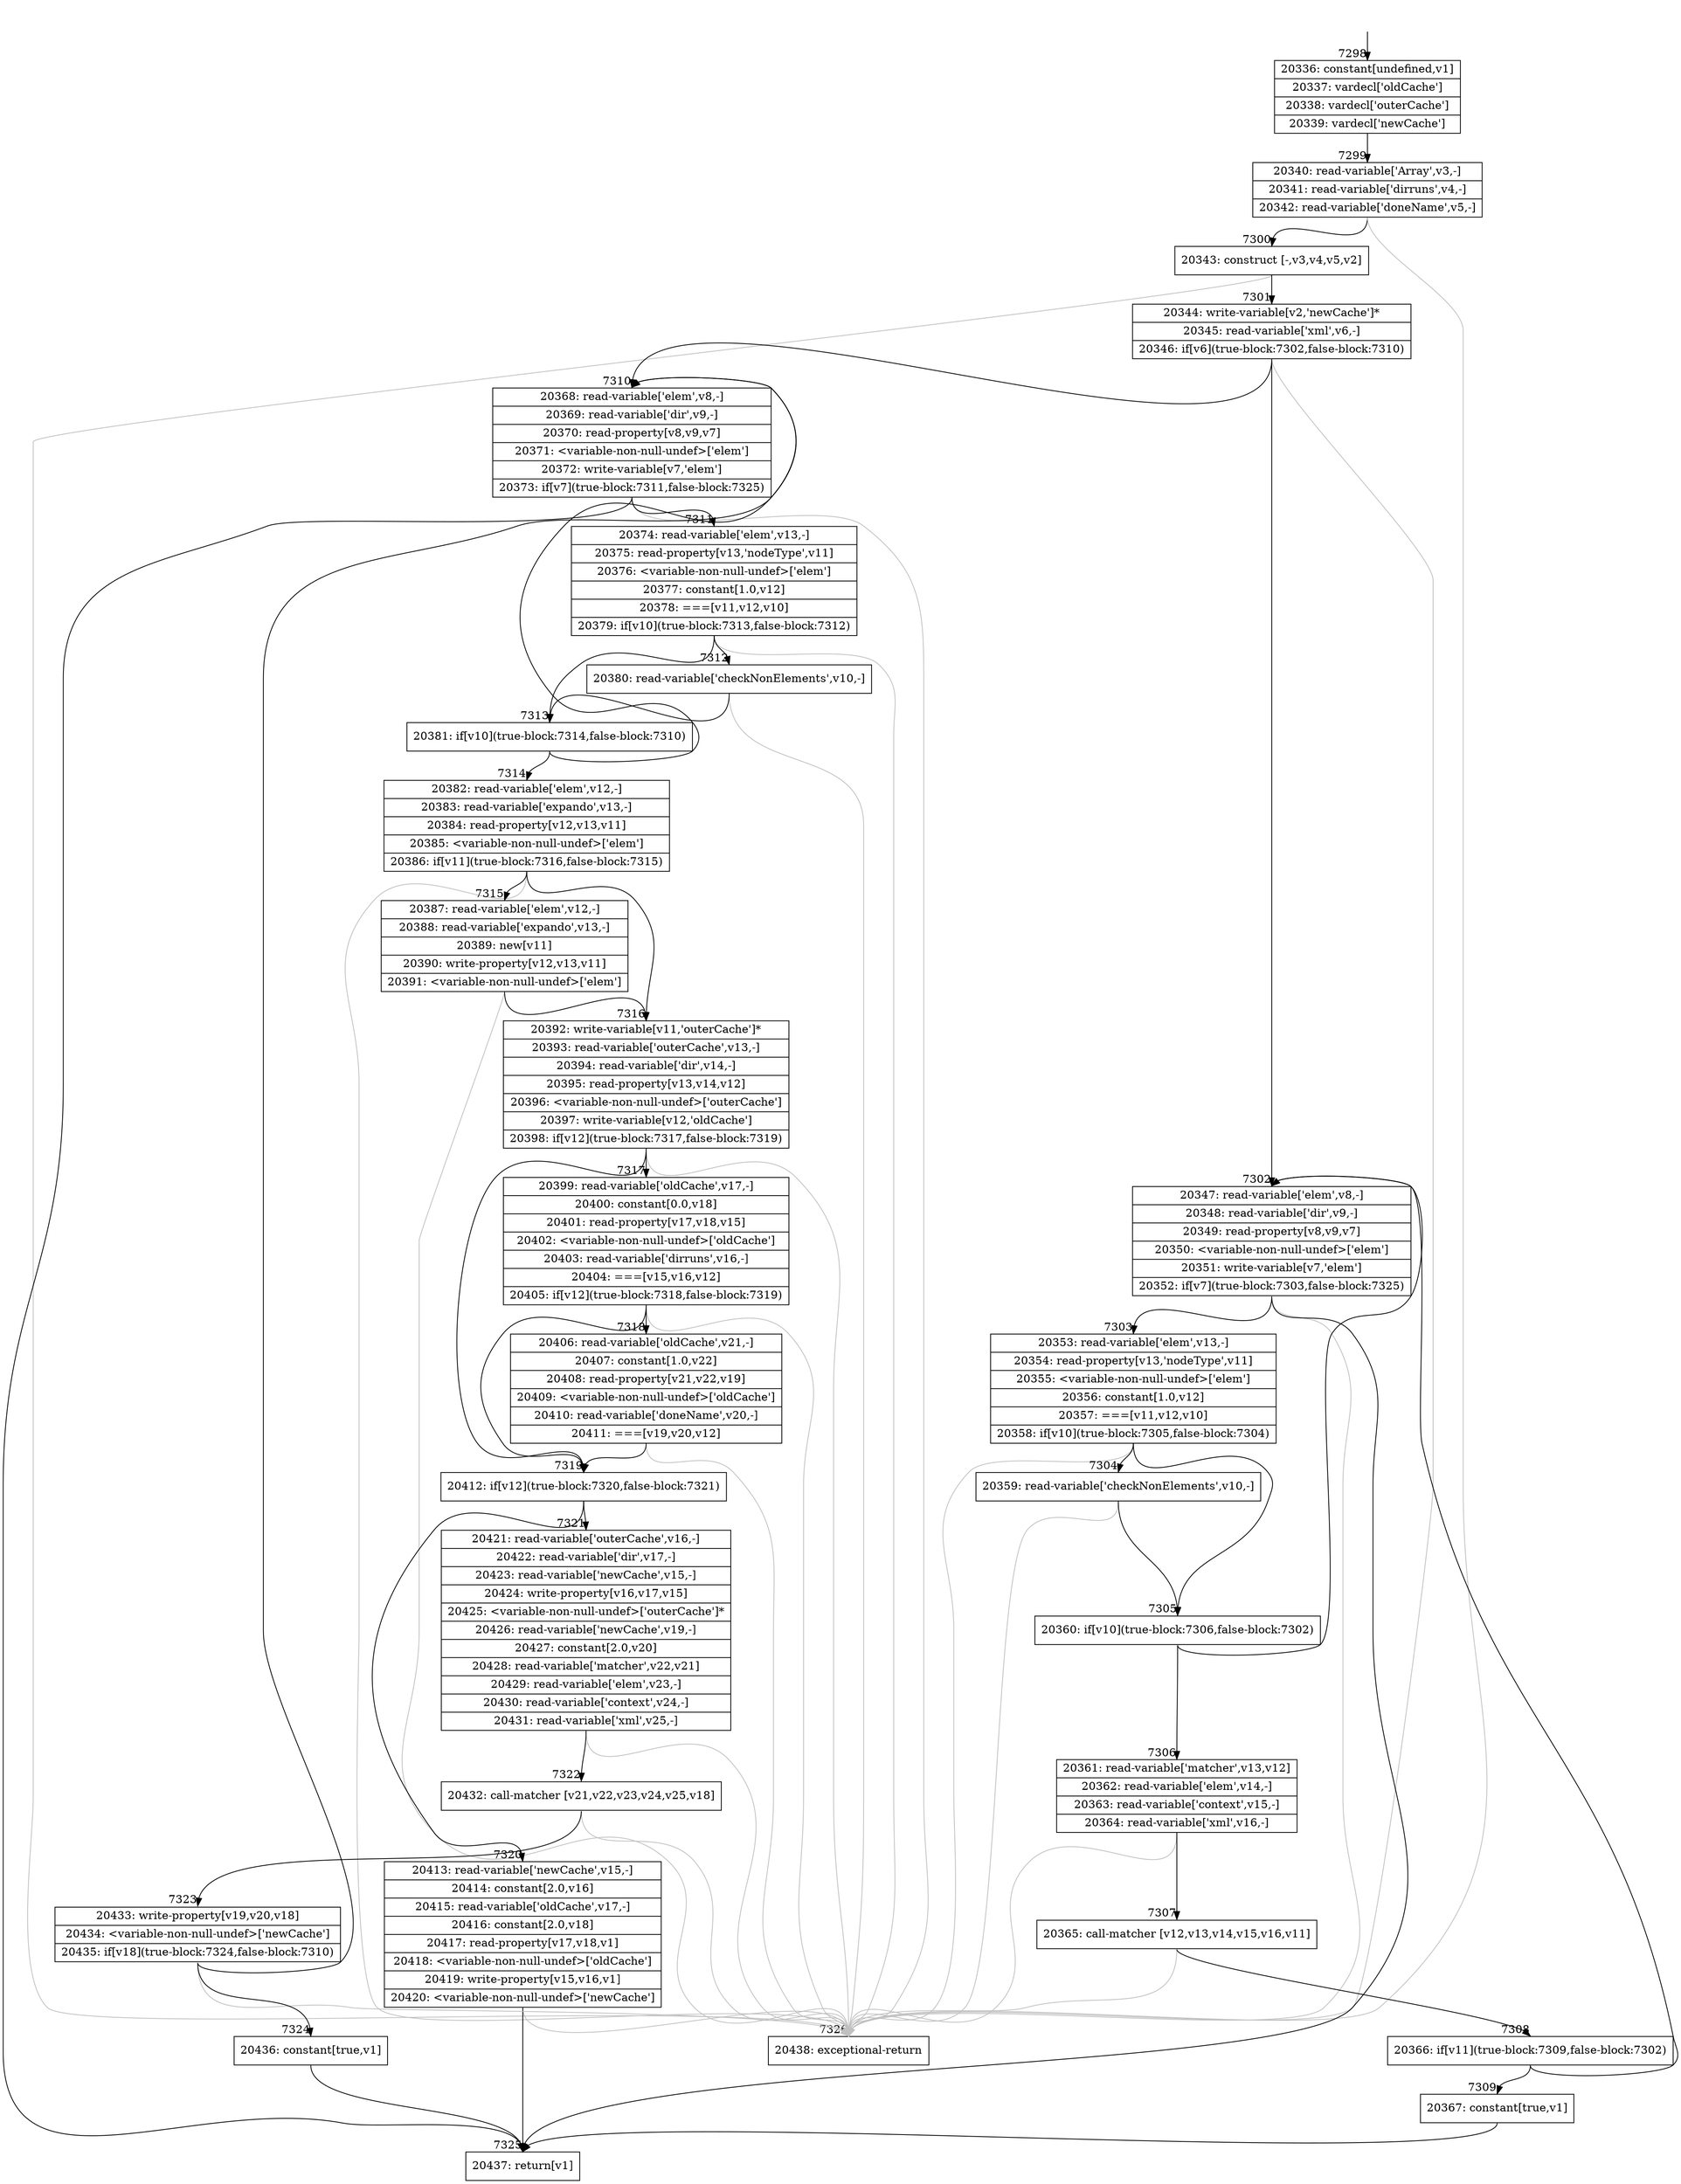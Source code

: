 digraph {
rankdir="TD"
BB_entry565[shape=none,label=""];
BB_entry565 -> BB7298 [tailport=s, headport=n, headlabel="    7298"]
BB7298 [shape=record label="{20336: constant[undefined,v1]|20337: vardecl['oldCache']|20338: vardecl['outerCache']|20339: vardecl['newCache']}" ] 
BB7298 -> BB7299 [tailport=s, headport=n, headlabel="      7299"]
BB7299 [shape=record label="{20340: read-variable['Array',v3,-]|20341: read-variable['dirruns',v4,-]|20342: read-variable['doneName',v5,-]}" ] 
BB7299 -> BB7300 [tailport=s, headport=n, headlabel="      7300"]
BB7299 -> BB7326 [tailport=s, headport=n, color=gray, headlabel="      7326"]
BB7300 [shape=record label="{20343: construct [-,v3,v4,v5,v2]}" ] 
BB7300 -> BB7301 [tailport=s, headport=n, headlabel="      7301"]
BB7300 -> BB7326 [tailport=s, headport=n, color=gray]
BB7301 [shape=record label="{20344: write-variable[v2,'newCache']*|20345: read-variable['xml',v6,-]|20346: if[v6](true-block:7302,false-block:7310)}" ] 
BB7301 -> BB7302 [tailport=s, headport=n, headlabel="      7302"]
BB7301 -> BB7310 [tailport=s, headport=n, headlabel="      7310"]
BB7301 -> BB7326 [tailport=s, headport=n, color=gray]
BB7302 [shape=record label="{20347: read-variable['elem',v8,-]|20348: read-variable['dir',v9,-]|20349: read-property[v8,v9,v7]|20350: \<variable-non-null-undef\>['elem']|20351: write-variable[v7,'elem']|20352: if[v7](true-block:7303,false-block:7325)}" ] 
BB7302 -> BB7303 [tailport=s, headport=n, headlabel="      7303"]
BB7302 -> BB7325 [tailport=s, headport=n, headlabel="      7325"]
BB7302 -> BB7326 [tailport=s, headport=n, color=gray]
BB7303 [shape=record label="{20353: read-variable['elem',v13,-]|20354: read-property[v13,'nodeType',v11]|20355: \<variable-non-null-undef\>['elem']|20356: constant[1.0,v12]|20357: ===[v11,v12,v10]|20358: if[v10](true-block:7305,false-block:7304)}" ] 
BB7303 -> BB7305 [tailport=s, headport=n, headlabel="      7305"]
BB7303 -> BB7304 [tailport=s, headport=n, headlabel="      7304"]
BB7303 -> BB7326 [tailport=s, headport=n, color=gray]
BB7304 [shape=record label="{20359: read-variable['checkNonElements',v10,-]}" ] 
BB7304 -> BB7305 [tailport=s, headport=n]
BB7304 -> BB7326 [tailport=s, headport=n, color=gray]
BB7305 [shape=record label="{20360: if[v10](true-block:7306,false-block:7302)}" ] 
BB7305 -> BB7306 [tailport=s, headport=n, headlabel="      7306"]
BB7305 -> BB7302 [tailport=s, headport=n]
BB7306 [shape=record label="{20361: read-variable['matcher',v13,v12]|20362: read-variable['elem',v14,-]|20363: read-variable['context',v15,-]|20364: read-variable['xml',v16,-]}" ] 
BB7306 -> BB7307 [tailport=s, headport=n, headlabel="      7307"]
BB7306 -> BB7326 [tailport=s, headport=n, color=gray]
BB7307 [shape=record label="{20365: call-matcher [v12,v13,v14,v15,v16,v11]}" ] 
BB7307 -> BB7308 [tailport=s, headport=n, headlabel="      7308"]
BB7307 -> BB7326 [tailport=s, headport=n, color=gray]
BB7308 [shape=record label="{20366: if[v11](true-block:7309,false-block:7302)}" ] 
BB7308 -> BB7309 [tailport=s, headport=n, headlabel="      7309"]
BB7308 -> BB7302 [tailport=s, headport=n]
BB7309 [shape=record label="{20367: constant[true,v1]}" ] 
BB7309 -> BB7325 [tailport=s, headport=n]
BB7310 [shape=record label="{20368: read-variable['elem',v8,-]|20369: read-variable['dir',v9,-]|20370: read-property[v8,v9,v7]|20371: \<variable-non-null-undef\>['elem']|20372: write-variable[v7,'elem']|20373: if[v7](true-block:7311,false-block:7325)}" ] 
BB7310 -> BB7311 [tailport=s, headport=n, headlabel="      7311"]
BB7310 -> BB7325 [tailport=s, headport=n]
BB7310 -> BB7326 [tailport=s, headport=n, color=gray]
BB7311 [shape=record label="{20374: read-variable['elem',v13,-]|20375: read-property[v13,'nodeType',v11]|20376: \<variable-non-null-undef\>['elem']|20377: constant[1.0,v12]|20378: ===[v11,v12,v10]|20379: if[v10](true-block:7313,false-block:7312)}" ] 
BB7311 -> BB7313 [tailport=s, headport=n, headlabel="      7313"]
BB7311 -> BB7312 [tailport=s, headport=n, headlabel="      7312"]
BB7311 -> BB7326 [tailport=s, headport=n, color=gray]
BB7312 [shape=record label="{20380: read-variable['checkNonElements',v10,-]}" ] 
BB7312 -> BB7313 [tailport=s, headport=n]
BB7312 -> BB7326 [tailport=s, headport=n, color=gray]
BB7313 [shape=record label="{20381: if[v10](true-block:7314,false-block:7310)}" ] 
BB7313 -> BB7314 [tailport=s, headport=n, headlabel="      7314"]
BB7313 -> BB7310 [tailport=s, headport=n]
BB7314 [shape=record label="{20382: read-variable['elem',v12,-]|20383: read-variable['expando',v13,-]|20384: read-property[v12,v13,v11]|20385: \<variable-non-null-undef\>['elem']|20386: if[v11](true-block:7316,false-block:7315)}" ] 
BB7314 -> BB7316 [tailport=s, headport=n, headlabel="      7316"]
BB7314 -> BB7315 [tailport=s, headport=n, headlabel="      7315"]
BB7314 -> BB7326 [tailport=s, headport=n, color=gray]
BB7315 [shape=record label="{20387: read-variable['elem',v12,-]|20388: read-variable['expando',v13,-]|20389: new[v11]|20390: write-property[v12,v13,v11]|20391: \<variable-non-null-undef\>['elem']}" ] 
BB7315 -> BB7316 [tailport=s, headport=n]
BB7315 -> BB7326 [tailport=s, headport=n, color=gray]
BB7316 [shape=record label="{20392: write-variable[v11,'outerCache']*|20393: read-variable['outerCache',v13,-]|20394: read-variable['dir',v14,-]|20395: read-property[v13,v14,v12]|20396: \<variable-non-null-undef\>['outerCache']|20397: write-variable[v12,'oldCache']|20398: if[v12](true-block:7317,false-block:7319)}" ] 
BB7316 -> BB7319 [tailport=s, headport=n, headlabel="      7319"]
BB7316 -> BB7317 [tailport=s, headport=n, headlabel="      7317"]
BB7316 -> BB7326 [tailport=s, headport=n, color=gray]
BB7317 [shape=record label="{20399: read-variable['oldCache',v17,-]|20400: constant[0.0,v18]|20401: read-property[v17,v18,v15]|20402: \<variable-non-null-undef\>['oldCache']|20403: read-variable['dirruns',v16,-]|20404: ===[v15,v16,v12]|20405: if[v12](true-block:7318,false-block:7319)}" ] 
BB7317 -> BB7319 [tailport=s, headport=n]
BB7317 -> BB7318 [tailport=s, headport=n, headlabel="      7318"]
BB7317 -> BB7326 [tailport=s, headport=n, color=gray]
BB7318 [shape=record label="{20406: read-variable['oldCache',v21,-]|20407: constant[1.0,v22]|20408: read-property[v21,v22,v19]|20409: \<variable-non-null-undef\>['oldCache']|20410: read-variable['doneName',v20,-]|20411: ===[v19,v20,v12]}" ] 
BB7318 -> BB7319 [tailport=s, headport=n]
BB7318 -> BB7326 [tailport=s, headport=n, color=gray]
BB7319 [shape=record label="{20412: if[v12](true-block:7320,false-block:7321)}" ] 
BB7319 -> BB7320 [tailport=s, headport=n, headlabel="      7320"]
BB7319 -> BB7321 [tailport=s, headport=n, headlabel="      7321"]
BB7320 [shape=record label="{20413: read-variable['newCache',v15,-]|20414: constant[2.0,v16]|20415: read-variable['oldCache',v17,-]|20416: constant[2.0,v18]|20417: read-property[v17,v18,v1]|20418: \<variable-non-null-undef\>['oldCache']|20419: write-property[v15,v16,v1]|20420: \<variable-non-null-undef\>['newCache']}" ] 
BB7320 -> BB7325 [tailport=s, headport=n]
BB7320 -> BB7326 [tailport=s, headport=n, color=gray]
BB7321 [shape=record label="{20421: read-variable['outerCache',v16,-]|20422: read-variable['dir',v17,-]|20423: read-variable['newCache',v15,-]|20424: write-property[v16,v17,v15]|20425: \<variable-non-null-undef\>['outerCache']*|20426: read-variable['newCache',v19,-]|20427: constant[2.0,v20]|20428: read-variable['matcher',v22,v21]|20429: read-variable['elem',v23,-]|20430: read-variable['context',v24,-]|20431: read-variable['xml',v25,-]}" ] 
BB7321 -> BB7322 [tailport=s, headport=n, headlabel="      7322"]
BB7321 -> BB7326 [tailport=s, headport=n, color=gray]
BB7322 [shape=record label="{20432: call-matcher [v21,v22,v23,v24,v25,v18]}" ] 
BB7322 -> BB7323 [tailport=s, headport=n, headlabel="      7323"]
BB7322 -> BB7326 [tailport=s, headport=n, color=gray]
BB7323 [shape=record label="{20433: write-property[v19,v20,v18]|20434: \<variable-non-null-undef\>['newCache']|20435: if[v18](true-block:7324,false-block:7310)}" ] 
BB7323 -> BB7324 [tailport=s, headport=n, headlabel="      7324"]
BB7323 -> BB7310 [tailport=s, headport=n]
BB7323 -> BB7326 [tailport=s, headport=n, color=gray]
BB7324 [shape=record label="{20436: constant[true,v1]}" ] 
BB7324 -> BB7325 [tailport=s, headport=n]
BB7325 [shape=record label="{20437: return[v1]}" ] 
BB7326 [shape=record label="{20438: exceptional-return}" ] 
//#$~ 5808
}
